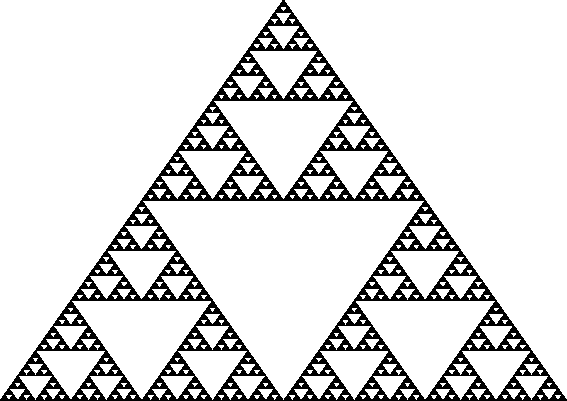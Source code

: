 size(10cm);

// Draw Sierpinski triangle with top vertex A, side s, and depth q.
void Sierpinski(pair A, real s, int q, bool top=true)
{
  pair B=A-(1,sqrt(2))*s/2;
  pair C=B+s;
  if(top) fill(A--B--C--cycle);
  unfill((A+B)/2--(B+C)/2--(A+C)/2--cycle);
  if(q > 0) {
    Sierpinski(A,s/2,q-1,false);
    Sierpinski((A+B)/2,s/2,q-1,false);
    Sierpinski((A+C)/2,s/2,q-1,false);
  }
}

Sierpinski((0,1),1,5);
